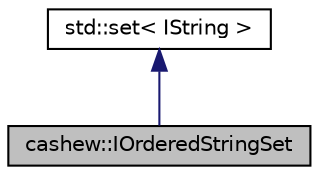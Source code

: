 digraph "cashew::IOrderedStringSet"
{
  edge [fontname="Helvetica",fontsize="10",labelfontname="Helvetica",labelfontsize="10"];
  node [fontname="Helvetica",fontsize="10",shape=record];
  Node0 [label="cashew::IOrderedStringSet",height=0.2,width=0.4,color="black", fillcolor="grey75", style="filled", fontcolor="black"];
  Node1 -> Node0 [dir="back",color="midnightblue",fontsize="10",style="solid",fontname="Helvetica"];
  Node1 [label="std::set\< IString \>",height=0.2,width=0.4,color="black", fillcolor="white", style="filled",URL="$classstd_1_1set.html"];
}
